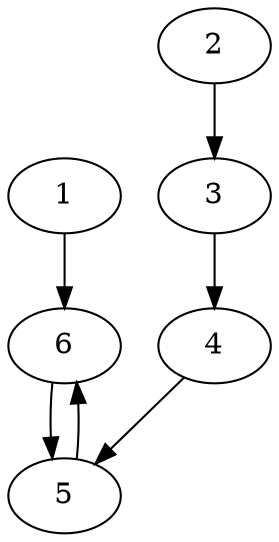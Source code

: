 digraph before {
    1 -> 6 -> 5;
    2->3->4->5->6;
}

digraph change {
    1 -> 6 -> 5;
    2->3;
    3-2;
    4->5->6;
}